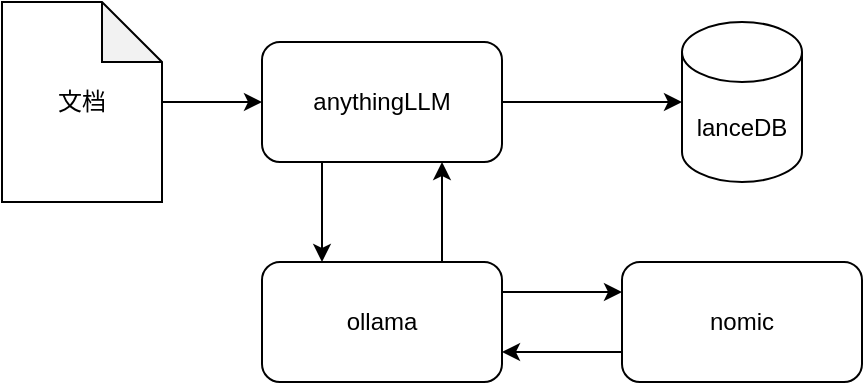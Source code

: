 <mxfile version="24.7.7">
  <diagram id="C5RBs43oDa-KdzZeNtuy" name="Page-1">
    <mxGraphModel dx="714" dy="493" grid="1" gridSize="10" guides="1" tooltips="1" connect="1" arrows="1" fold="1" page="1" pageScale="1" pageWidth="827" pageHeight="1169" math="0" shadow="0">
      <root>
        <mxCell id="WIyWlLk6GJQsqaUBKTNV-0" />
        <mxCell id="WIyWlLk6GJQsqaUBKTNV-1" parent="WIyWlLk6GJQsqaUBKTNV-0" />
        <mxCell id="6i6t7Rb_xnvpxsrI3Ybj-5" value="" style="edgeStyle=orthogonalEdgeStyle;rounded=0;orthogonalLoop=1;jettySize=auto;html=1;" edge="1" parent="WIyWlLk6GJQsqaUBKTNV-1" source="6i6t7Rb_xnvpxsrI3Ybj-0" target="6i6t7Rb_xnvpxsrI3Ybj-1">
          <mxGeometry relative="1" as="geometry" />
        </mxCell>
        <mxCell id="6i6t7Rb_xnvpxsrI3Ybj-0" value="文档" style="shape=note;whiteSpace=wrap;html=1;backgroundOutline=1;darkOpacity=0.05;" vertex="1" parent="WIyWlLk6GJQsqaUBKTNV-1">
          <mxGeometry x="180" y="190" width="80" height="100" as="geometry" />
        </mxCell>
        <mxCell id="6i6t7Rb_xnvpxsrI3Ybj-6" style="edgeStyle=orthogonalEdgeStyle;rounded=0;orthogonalLoop=1;jettySize=auto;html=1;exitX=0.25;exitY=1;exitDx=0;exitDy=0;entryX=0.25;entryY=0;entryDx=0;entryDy=0;" edge="1" parent="WIyWlLk6GJQsqaUBKTNV-1" source="6i6t7Rb_xnvpxsrI3Ybj-1" target="6i6t7Rb_xnvpxsrI3Ybj-2">
          <mxGeometry relative="1" as="geometry" />
        </mxCell>
        <mxCell id="6i6t7Rb_xnvpxsrI3Ybj-1" value="anythingLLM" style="rounded=1;whiteSpace=wrap;html=1;" vertex="1" parent="WIyWlLk6GJQsqaUBKTNV-1">
          <mxGeometry x="310" y="210" width="120" height="60" as="geometry" />
        </mxCell>
        <mxCell id="6i6t7Rb_xnvpxsrI3Ybj-7" style="edgeStyle=orthogonalEdgeStyle;rounded=0;orthogonalLoop=1;jettySize=auto;html=1;exitX=0.75;exitY=0;exitDx=0;exitDy=0;entryX=0.75;entryY=1;entryDx=0;entryDy=0;" edge="1" parent="WIyWlLk6GJQsqaUBKTNV-1" source="6i6t7Rb_xnvpxsrI3Ybj-2" target="6i6t7Rb_xnvpxsrI3Ybj-1">
          <mxGeometry relative="1" as="geometry" />
        </mxCell>
        <mxCell id="6i6t7Rb_xnvpxsrI3Ybj-9" style="edgeStyle=orthogonalEdgeStyle;rounded=0;orthogonalLoop=1;jettySize=auto;html=1;exitX=1;exitY=0.25;exitDx=0;exitDy=0;entryX=0;entryY=0.25;entryDx=0;entryDy=0;" edge="1" parent="WIyWlLk6GJQsqaUBKTNV-1" source="6i6t7Rb_xnvpxsrI3Ybj-2" target="6i6t7Rb_xnvpxsrI3Ybj-4">
          <mxGeometry relative="1" as="geometry" />
        </mxCell>
        <mxCell id="6i6t7Rb_xnvpxsrI3Ybj-2" value="ollama" style="rounded=1;whiteSpace=wrap;html=1;" vertex="1" parent="WIyWlLk6GJQsqaUBKTNV-1">
          <mxGeometry x="310" y="320" width="120" height="60" as="geometry" />
        </mxCell>
        <mxCell id="6i6t7Rb_xnvpxsrI3Ybj-3" value="lanceDB" style="shape=cylinder3;whiteSpace=wrap;html=1;boundedLbl=1;backgroundOutline=1;size=15;" vertex="1" parent="WIyWlLk6GJQsqaUBKTNV-1">
          <mxGeometry x="520" y="200" width="60" height="80" as="geometry" />
        </mxCell>
        <mxCell id="6i6t7Rb_xnvpxsrI3Ybj-10" style="edgeStyle=orthogonalEdgeStyle;rounded=0;orthogonalLoop=1;jettySize=auto;html=1;exitX=0;exitY=0.75;exitDx=0;exitDy=0;entryX=1;entryY=0.75;entryDx=0;entryDy=0;" edge="1" parent="WIyWlLk6GJQsqaUBKTNV-1" source="6i6t7Rb_xnvpxsrI3Ybj-4" target="6i6t7Rb_xnvpxsrI3Ybj-2">
          <mxGeometry relative="1" as="geometry" />
        </mxCell>
        <mxCell id="6i6t7Rb_xnvpxsrI3Ybj-4" value="nomic" style="rounded=1;whiteSpace=wrap;html=1;" vertex="1" parent="WIyWlLk6GJQsqaUBKTNV-1">
          <mxGeometry x="490" y="320" width="120" height="60" as="geometry" />
        </mxCell>
        <mxCell id="6i6t7Rb_xnvpxsrI3Ybj-8" style="edgeStyle=orthogonalEdgeStyle;rounded=0;orthogonalLoop=1;jettySize=auto;html=1;exitX=1;exitY=0.5;exitDx=0;exitDy=0;entryX=0;entryY=0.5;entryDx=0;entryDy=0;entryPerimeter=0;" edge="1" parent="WIyWlLk6GJQsqaUBKTNV-1" source="6i6t7Rb_xnvpxsrI3Ybj-1" target="6i6t7Rb_xnvpxsrI3Ybj-3">
          <mxGeometry relative="1" as="geometry" />
        </mxCell>
      </root>
    </mxGraphModel>
  </diagram>
</mxfile>
